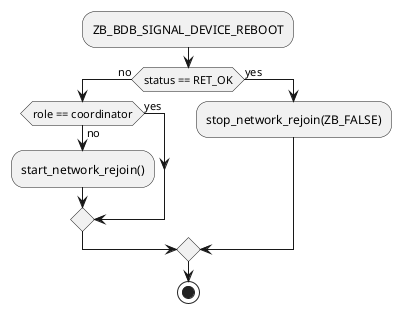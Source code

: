 @startuml

:ZB_BDB_SIGNAL_DEVICE_REBOOT;

if (status == RET_OK) then (no)
    if (role == coordinator) then (no)
        :start_network_rejoin();
    else (yes)
    endif
else (yes)
    :stop_network_rejoin(ZB_FALSE);
endif

stop

@enduml